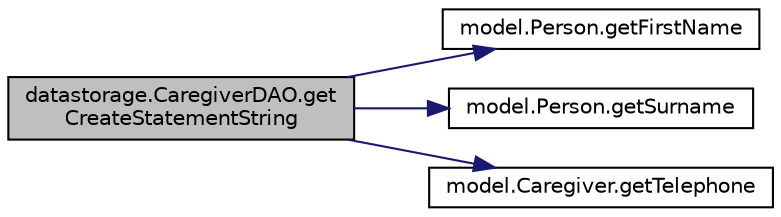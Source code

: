 digraph "datastorage.CaregiverDAO.getCreateStatementString"
{
 // LATEX_PDF_SIZE
  edge [fontname="Helvetica",fontsize="10",labelfontname="Helvetica",labelfontsize="10"];
  node [fontname="Helvetica",fontsize="10",shape=record];
  rankdir="LR";
  Node1 [label="datastorage.CaregiverDAO.get\lCreateStatementString",height=0.2,width=0.4,color="black", fillcolor="grey75", style="filled", fontcolor="black",tooltip=" "];
  Node1 -> Node2 [color="midnightblue",fontsize="10",style="solid",fontname="Helvetica"];
  Node2 [label="model.Person.getFirstName",height=0.2,width=0.4,color="black", fillcolor="white", style="filled",URL="$classmodel_1_1_person.html#a7985b46a21b59b8019626198856f0271",tooltip=" "];
  Node1 -> Node3 [color="midnightblue",fontsize="10",style="solid",fontname="Helvetica"];
  Node3 [label="model.Person.getSurname",height=0.2,width=0.4,color="black", fillcolor="white", style="filled",URL="$classmodel_1_1_person.html#a04cc23adea579ab41d7387f1d87633d4",tooltip=" "];
  Node1 -> Node4 [color="midnightblue",fontsize="10",style="solid",fontname="Helvetica"];
  Node4 [label="model.Caregiver.getTelephone",height=0.2,width=0.4,color="black", fillcolor="white", style="filled",URL="$classmodel_1_1_caregiver.html#ac7fe3c60f35aed340a1e465bcddfd129",tooltip=" "];
}
